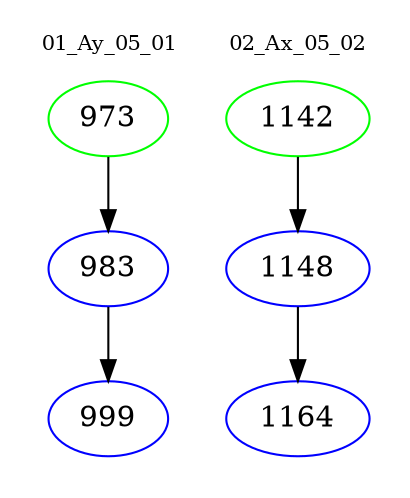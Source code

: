 digraph{
subgraph cluster_0 {
color = white
label = "01_Ay_05_01";
fontsize=10;
T0_973 [label="973", color="green"]
T0_973 -> T0_983 [color="black"]
T0_983 [label="983", color="blue"]
T0_983 -> T0_999 [color="black"]
T0_999 [label="999", color="blue"]
}
subgraph cluster_1 {
color = white
label = "02_Ax_05_02";
fontsize=10;
T1_1142 [label="1142", color="green"]
T1_1142 -> T1_1148 [color="black"]
T1_1148 [label="1148", color="blue"]
T1_1148 -> T1_1164 [color="black"]
T1_1164 [label="1164", color="blue"]
}
}
